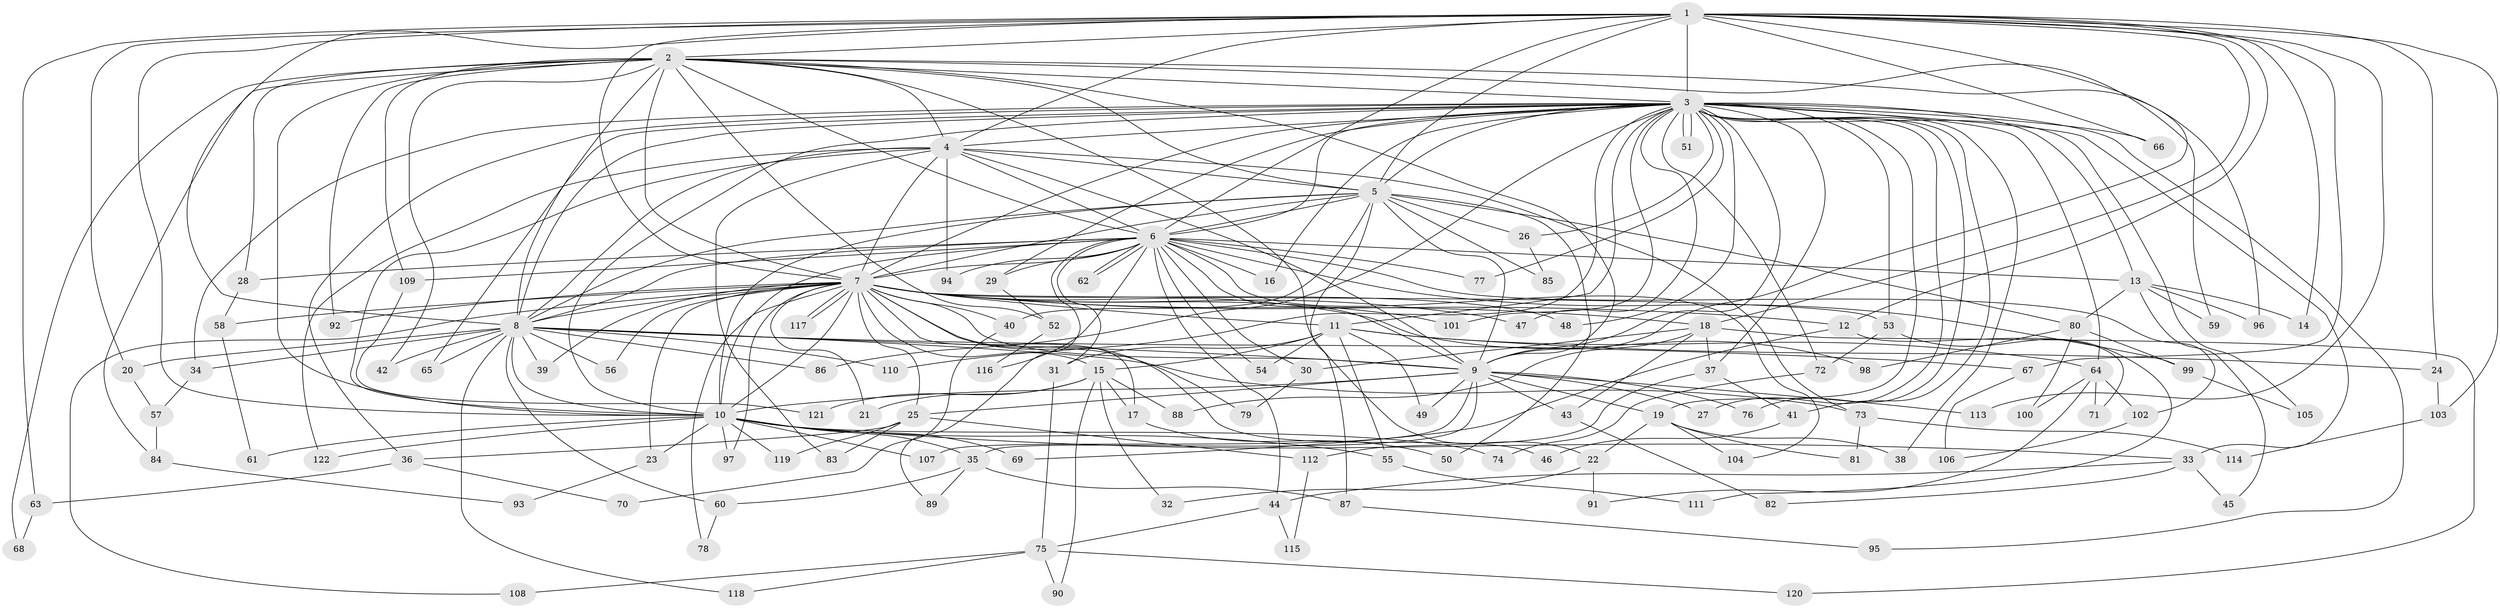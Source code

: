 // Generated by graph-tools (version 1.1) at 2025/13/03/09/25 04:13:56]
// undirected, 122 vertices, 269 edges
graph export_dot {
graph [start="1"]
  node [color=gray90,style=filled];
  1;
  2;
  3;
  4;
  5;
  6;
  7;
  8;
  9;
  10;
  11;
  12;
  13;
  14;
  15;
  16;
  17;
  18;
  19;
  20;
  21;
  22;
  23;
  24;
  25;
  26;
  27;
  28;
  29;
  30;
  31;
  32;
  33;
  34;
  35;
  36;
  37;
  38;
  39;
  40;
  41;
  42;
  43;
  44;
  45;
  46;
  47;
  48;
  49;
  50;
  51;
  52;
  53;
  54;
  55;
  56;
  57;
  58;
  59;
  60;
  61;
  62;
  63;
  64;
  65;
  66;
  67;
  68;
  69;
  70;
  71;
  72;
  73;
  74;
  75;
  76;
  77;
  78;
  79;
  80;
  81;
  82;
  83;
  84;
  85;
  86;
  87;
  88;
  89;
  90;
  91;
  92;
  93;
  94;
  95;
  96;
  97;
  98;
  99;
  100;
  101;
  102;
  103;
  104;
  105;
  106;
  107;
  108;
  109;
  110;
  111;
  112;
  113;
  114;
  115;
  116;
  117;
  118;
  119;
  120;
  121;
  122;
  1 -- 2;
  1 -- 3;
  1 -- 4;
  1 -- 5;
  1 -- 6;
  1 -- 7;
  1 -- 8;
  1 -- 9;
  1 -- 10;
  1 -- 12;
  1 -- 14;
  1 -- 18;
  1 -- 20;
  1 -- 24;
  1 -- 63;
  1 -- 66;
  1 -- 67;
  1 -- 103;
  1 -- 113;
  2 -- 3;
  2 -- 4;
  2 -- 5;
  2 -- 6;
  2 -- 7;
  2 -- 8;
  2 -- 9;
  2 -- 10;
  2 -- 22;
  2 -- 28;
  2 -- 42;
  2 -- 52;
  2 -- 59;
  2 -- 68;
  2 -- 84;
  2 -- 92;
  2 -- 96;
  2 -- 109;
  3 -- 4;
  3 -- 5;
  3 -- 6;
  3 -- 7;
  3 -- 8;
  3 -- 9;
  3 -- 10;
  3 -- 11;
  3 -- 13;
  3 -- 16;
  3 -- 19;
  3 -- 26;
  3 -- 27;
  3 -- 29;
  3 -- 33;
  3 -- 34;
  3 -- 36;
  3 -- 37;
  3 -- 38;
  3 -- 41;
  3 -- 47;
  3 -- 48;
  3 -- 51;
  3 -- 51;
  3 -- 53;
  3 -- 64;
  3 -- 65;
  3 -- 66;
  3 -- 72;
  3 -- 76;
  3 -- 77;
  3 -- 86;
  3 -- 95;
  3 -- 101;
  3 -- 105;
  3 -- 110;
  4 -- 5;
  4 -- 6;
  4 -- 7;
  4 -- 8;
  4 -- 9;
  4 -- 10;
  4 -- 73;
  4 -- 83;
  4 -- 94;
  4 -- 122;
  5 -- 6;
  5 -- 7;
  5 -- 8;
  5 -- 9;
  5 -- 10;
  5 -- 26;
  5 -- 40;
  5 -- 50;
  5 -- 80;
  5 -- 85;
  5 -- 87;
  6 -- 7;
  6 -- 8;
  6 -- 9;
  6 -- 10;
  6 -- 13;
  6 -- 16;
  6 -- 28;
  6 -- 29;
  6 -- 30;
  6 -- 31;
  6 -- 44;
  6 -- 54;
  6 -- 62;
  6 -- 62;
  6 -- 77;
  6 -- 89;
  6 -- 94;
  6 -- 99;
  6 -- 102;
  6 -- 104;
  6 -- 109;
  6 -- 116;
  7 -- 8;
  7 -- 9;
  7 -- 10;
  7 -- 11;
  7 -- 12;
  7 -- 15;
  7 -- 17;
  7 -- 18;
  7 -- 21;
  7 -- 23;
  7 -- 25;
  7 -- 39;
  7 -- 40;
  7 -- 46;
  7 -- 47;
  7 -- 48;
  7 -- 53;
  7 -- 56;
  7 -- 58;
  7 -- 78;
  7 -- 79;
  7 -- 92;
  7 -- 97;
  7 -- 98;
  7 -- 101;
  7 -- 108;
  7 -- 117;
  7 -- 117;
  8 -- 9;
  8 -- 10;
  8 -- 20;
  8 -- 34;
  8 -- 39;
  8 -- 42;
  8 -- 56;
  8 -- 60;
  8 -- 65;
  8 -- 67;
  8 -- 73;
  8 -- 86;
  8 -- 110;
  8 -- 118;
  9 -- 10;
  9 -- 19;
  9 -- 25;
  9 -- 27;
  9 -- 35;
  9 -- 43;
  9 -- 49;
  9 -- 76;
  9 -- 107;
  9 -- 113;
  10 -- 23;
  10 -- 33;
  10 -- 35;
  10 -- 55;
  10 -- 61;
  10 -- 69;
  10 -- 74;
  10 -- 97;
  10 -- 107;
  10 -- 119;
  10 -- 122;
  11 -- 15;
  11 -- 24;
  11 -- 31;
  11 -- 49;
  11 -- 54;
  11 -- 55;
  11 -- 64;
  12 -- 69;
  12 -- 71;
  13 -- 14;
  13 -- 45;
  13 -- 59;
  13 -- 80;
  13 -- 96;
  15 -- 17;
  15 -- 21;
  15 -- 32;
  15 -- 88;
  15 -- 90;
  15 -- 121;
  17 -- 50;
  18 -- 30;
  18 -- 37;
  18 -- 43;
  18 -- 88;
  18 -- 120;
  19 -- 22;
  19 -- 38;
  19 -- 81;
  19 -- 104;
  20 -- 57;
  22 -- 32;
  22 -- 91;
  23 -- 93;
  24 -- 103;
  25 -- 36;
  25 -- 83;
  25 -- 112;
  25 -- 119;
  26 -- 85;
  28 -- 58;
  29 -- 52;
  30 -- 79;
  31 -- 75;
  33 -- 44;
  33 -- 45;
  33 -- 82;
  34 -- 57;
  35 -- 60;
  35 -- 87;
  35 -- 89;
  36 -- 63;
  36 -- 70;
  37 -- 41;
  37 -- 112;
  40 -- 70;
  41 -- 46;
  43 -- 82;
  44 -- 75;
  44 -- 115;
  52 -- 116;
  53 -- 72;
  53 -- 111;
  55 -- 111;
  57 -- 84;
  58 -- 61;
  60 -- 78;
  63 -- 68;
  64 -- 71;
  64 -- 91;
  64 -- 100;
  64 -- 102;
  67 -- 106;
  72 -- 74;
  73 -- 81;
  73 -- 114;
  75 -- 90;
  75 -- 108;
  75 -- 118;
  75 -- 120;
  80 -- 98;
  80 -- 99;
  80 -- 100;
  84 -- 93;
  87 -- 95;
  99 -- 105;
  102 -- 106;
  103 -- 114;
  109 -- 121;
  112 -- 115;
}
